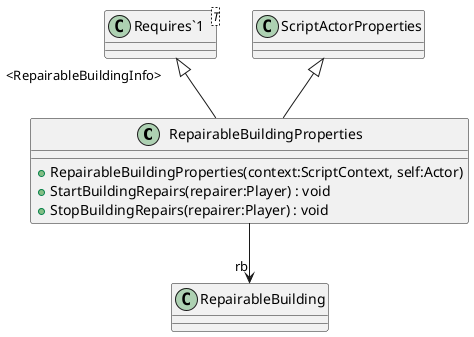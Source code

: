 @startuml
class RepairableBuildingProperties {
    + RepairableBuildingProperties(context:ScriptContext, self:Actor)
    + StartBuildingRepairs(repairer:Player) : void
    + StopBuildingRepairs(repairer:Player) : void
}
class "Requires`1"<T> {
}
ScriptActorProperties <|-- RepairableBuildingProperties
"Requires`1" "<RepairableBuildingInfo>" <|-- RepairableBuildingProperties
RepairableBuildingProperties --> "rb" RepairableBuilding
@enduml
